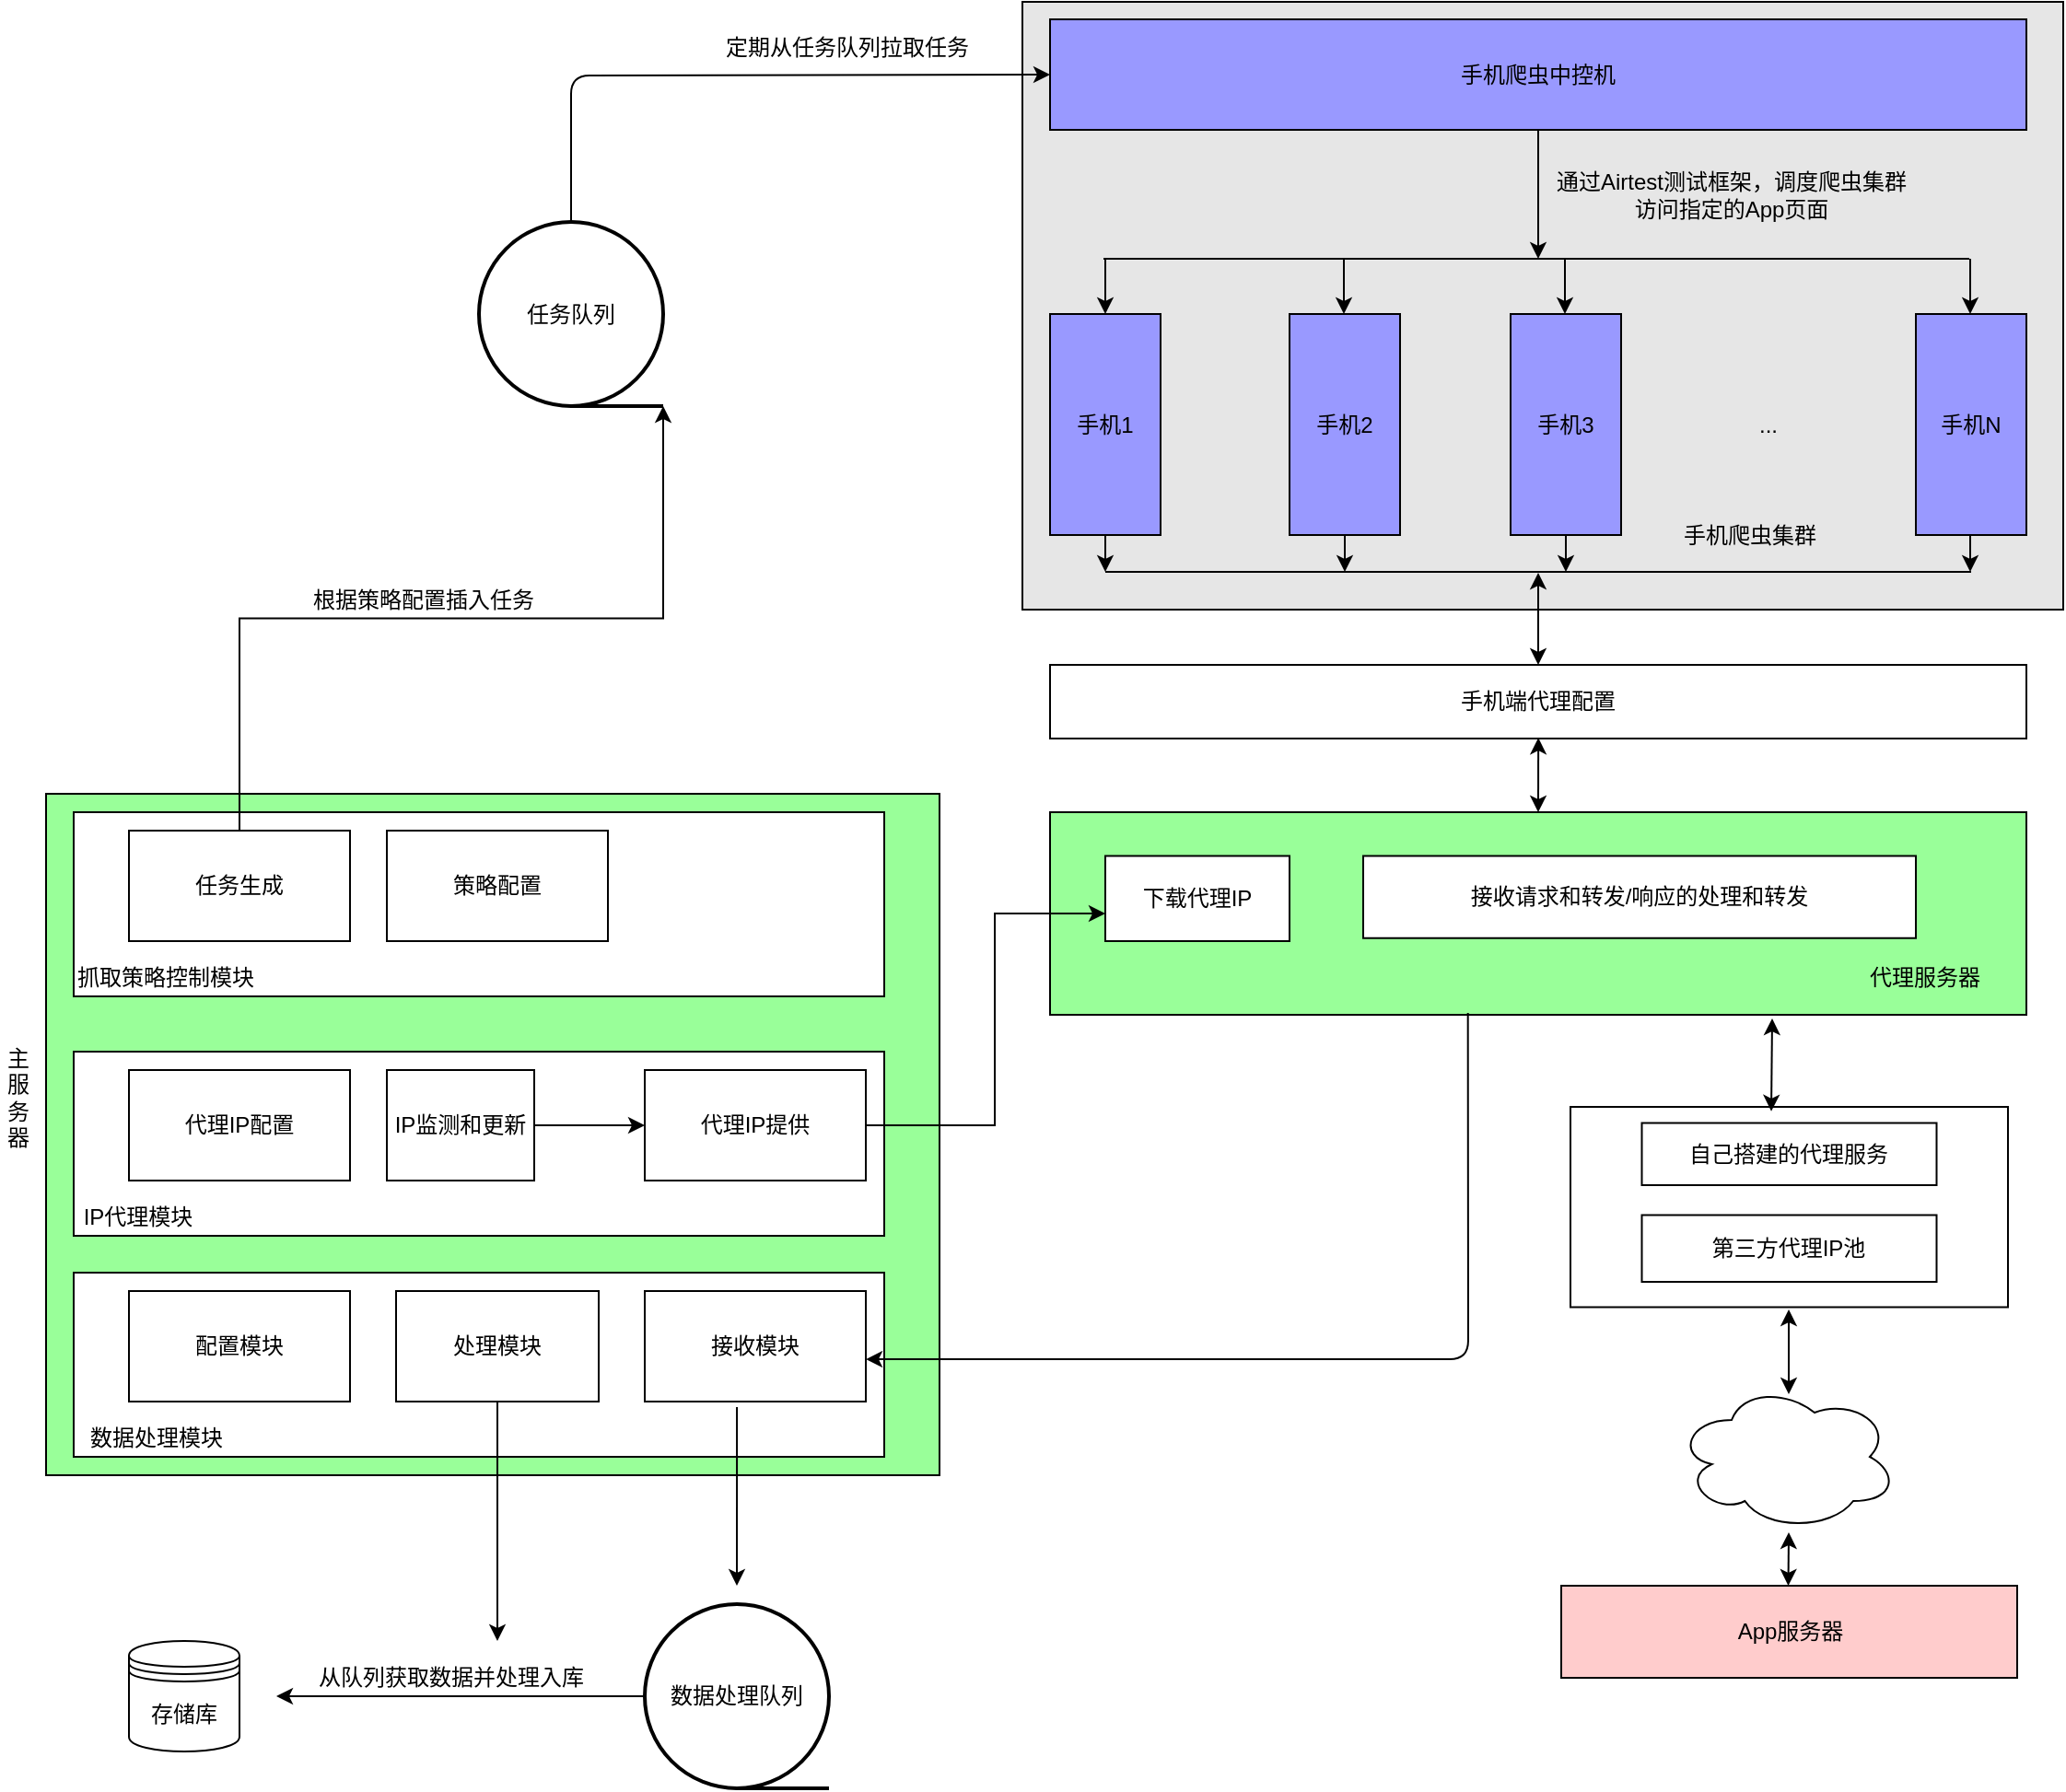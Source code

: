 <mxfile version="13.6.3" type="github">
  <diagram id="sB7zFL8JFn0QuQvQ9iL3" name="第 1 页">
    <mxGraphModel dx="1108" dy="482" grid="1" gridSize="10" guides="1" tooltips="1" connect="1" arrows="1" fold="1" page="1" pageScale="1" pageWidth="1169" pageHeight="1654" math="0" shadow="0">
      <root>
        <mxCell id="0" />
        <mxCell id="1" parent="0" />
        <mxCell id="WBYiJeZkuYEDSoGqKssV-112" value="" style="rounded=0;whiteSpace=wrap;html=1;fillColor=#E6E6E6;" vertex="1" parent="1">
          <mxGeometry x="585" y="30" width="565" height="330" as="geometry" />
        </mxCell>
        <mxCell id="WBYiJeZkuYEDSoGqKssV-60" value="" style="rounded=0;whiteSpace=wrap;html=1;fillColor=#99FF99;" vertex="1" parent="1">
          <mxGeometry x="600" y="470" width="530" height="110" as="geometry" />
        </mxCell>
        <mxCell id="WBYiJeZkuYEDSoGqKssV-66" value="" style="rounded=0;whiteSpace=wrap;html=1;" vertex="1" parent="1">
          <mxGeometry x="882.5" y="630" width="237.5" height="108.75" as="geometry" />
        </mxCell>
        <mxCell id="WBYiJeZkuYEDSoGqKssV-14" style="edgeStyle=orthogonalEdgeStyle;rounded=0;orthogonalLoop=1;jettySize=auto;html=1;exitX=0.5;exitY=1;exitDx=0;exitDy=0;" edge="1" parent="1" source="WBYiJeZkuYEDSoGqKssV-3">
          <mxGeometry relative="1" as="geometry">
            <mxPoint x="630" y="339.5" as="targetPoint" />
          </mxGeometry>
        </mxCell>
        <mxCell id="WBYiJeZkuYEDSoGqKssV-32" style="edgeStyle=orthogonalEdgeStyle;rounded=0;orthogonalLoop=1;jettySize=auto;html=1;exitX=0.5;exitY=0;exitDx=0;exitDy=0;entryX=0.5;entryY=0;entryDx=0;entryDy=0;" edge="1" parent="1" target="WBYiJeZkuYEDSoGqKssV-3">
          <mxGeometry relative="1" as="geometry">
            <mxPoint x="630" y="169.5" as="sourcePoint" />
          </mxGeometry>
        </mxCell>
        <mxCell id="WBYiJeZkuYEDSoGqKssV-3" value="手机1" style="rounded=0;whiteSpace=wrap;html=1;fillColor=#9999FF;" vertex="1" parent="1">
          <mxGeometry x="600" y="199.5" width="60" height="120" as="geometry" />
        </mxCell>
        <mxCell id="WBYiJeZkuYEDSoGqKssV-4" value="手机N" style="rounded=0;whiteSpace=wrap;html=1;fillColor=#9999FF;" vertex="1" parent="1">
          <mxGeometry x="1070" y="199.5" width="60" height="120" as="geometry" />
        </mxCell>
        <mxCell id="WBYiJeZkuYEDSoGqKssV-12" style="edgeStyle=orthogonalEdgeStyle;rounded=0;orthogonalLoop=1;jettySize=auto;html=1;exitX=0.5;exitY=1;exitDx=0;exitDy=0;" edge="1" parent="1" source="WBYiJeZkuYEDSoGqKssV-5">
          <mxGeometry relative="1" as="geometry">
            <mxPoint x="880" y="339.5" as="targetPoint" />
          </mxGeometry>
        </mxCell>
        <mxCell id="WBYiJeZkuYEDSoGqKssV-5" value="手机3" style="rounded=0;whiteSpace=wrap;html=1;fillColor=#9999FF;" vertex="1" parent="1">
          <mxGeometry x="850" y="199.5" width="60" height="120" as="geometry" />
        </mxCell>
        <mxCell id="WBYiJeZkuYEDSoGqKssV-11" style="edgeStyle=orthogonalEdgeStyle;rounded=0;orthogonalLoop=1;jettySize=auto;html=1;exitX=0.5;exitY=1;exitDx=0;exitDy=0;" edge="1" parent="1" source="WBYiJeZkuYEDSoGqKssV-6">
          <mxGeometry relative="1" as="geometry">
            <mxPoint x="760" y="339.5" as="targetPoint" />
          </mxGeometry>
        </mxCell>
        <mxCell id="WBYiJeZkuYEDSoGqKssV-6" value="手机2" style="rounded=0;whiteSpace=wrap;html=1;fillColor=#9999FF;" vertex="1" parent="1">
          <mxGeometry x="730" y="199.5" width="60" height="120" as="geometry" />
        </mxCell>
        <mxCell id="WBYiJeZkuYEDSoGqKssV-8" value="..." style="text;html=1;strokeColor=none;fillColor=none;align=center;verticalAlign=middle;whiteSpace=wrap;rounded=0;" vertex="1" parent="1">
          <mxGeometry x="970" y="249.5" width="40" height="20" as="geometry" />
        </mxCell>
        <mxCell id="WBYiJeZkuYEDSoGqKssV-24" style="edgeStyle=orthogonalEdgeStyle;rounded=0;orthogonalLoop=1;jettySize=auto;html=1;exitX=0.5;exitY=1;exitDx=0;exitDy=0;" edge="1" parent="1">
          <mxGeometry relative="1" as="geometry">
            <mxPoint x="1099.5" y="339.5" as="targetPoint" />
            <mxPoint x="1099.5" y="319.5" as="sourcePoint" />
          </mxGeometry>
        </mxCell>
        <mxCell id="WBYiJeZkuYEDSoGqKssV-28" value="" style="endArrow=none;html=1;" edge="1" parent="1">
          <mxGeometry width="50" height="50" relative="1" as="geometry">
            <mxPoint x="630" y="339.5" as="sourcePoint" />
            <mxPoint x="1100" y="339.5" as="targetPoint" />
          </mxGeometry>
        </mxCell>
        <mxCell id="WBYiJeZkuYEDSoGqKssV-29" value="" style="endArrow=none;html=1;" edge="1" parent="1">
          <mxGeometry width="50" height="50" relative="1" as="geometry">
            <mxPoint x="629" y="169.5" as="sourcePoint" />
            <mxPoint x="1099" y="169.5" as="targetPoint" />
          </mxGeometry>
        </mxCell>
        <mxCell id="WBYiJeZkuYEDSoGqKssV-33" style="edgeStyle=orthogonalEdgeStyle;rounded=0;orthogonalLoop=1;jettySize=auto;html=1;exitX=0.5;exitY=0;exitDx=0;exitDy=0;entryX=0.5;entryY=0;entryDx=0;entryDy=0;" edge="1" parent="1">
          <mxGeometry relative="1" as="geometry">
            <mxPoint x="759.5" y="199.5" as="targetPoint" />
            <mxPoint x="759.5" y="169.5" as="sourcePoint" />
          </mxGeometry>
        </mxCell>
        <mxCell id="WBYiJeZkuYEDSoGqKssV-34" style="edgeStyle=orthogonalEdgeStyle;rounded=0;orthogonalLoop=1;jettySize=auto;html=1;exitX=0.5;exitY=0;exitDx=0;exitDy=0;entryX=0.5;entryY=0;entryDx=0;entryDy=0;" edge="1" parent="1">
          <mxGeometry relative="1" as="geometry">
            <mxPoint x="879.5" y="199.5" as="targetPoint" />
            <mxPoint x="879.5" y="169.5" as="sourcePoint" />
          </mxGeometry>
        </mxCell>
        <mxCell id="WBYiJeZkuYEDSoGqKssV-35" style="edgeStyle=orthogonalEdgeStyle;rounded=0;orthogonalLoop=1;jettySize=auto;html=1;exitX=0.5;exitY=0;exitDx=0;exitDy=0;entryX=0.5;entryY=0;entryDx=0;entryDy=0;" edge="1" parent="1">
          <mxGeometry relative="1" as="geometry">
            <mxPoint x="1099.5" y="199.5" as="targetPoint" />
            <mxPoint x="1099.5" y="169.5" as="sourcePoint" />
          </mxGeometry>
        </mxCell>
        <mxCell id="WBYiJeZkuYEDSoGqKssV-36" value="手机爬虫集群" style="text;html=1;strokeColor=none;fillColor=none;align=center;verticalAlign=middle;whiteSpace=wrap;rounded=0;" vertex="1" parent="1">
          <mxGeometry x="940" y="309.5" width="80" height="20" as="geometry" />
        </mxCell>
        <mxCell id="WBYiJeZkuYEDSoGqKssV-38" style="edgeStyle=orthogonalEdgeStyle;rounded=0;orthogonalLoop=1;jettySize=auto;html=1;exitX=0.5;exitY=1;exitDx=0;exitDy=0;" edge="1" parent="1" source="WBYiJeZkuYEDSoGqKssV-37">
          <mxGeometry relative="1" as="geometry">
            <mxPoint x="865" y="169.5" as="targetPoint" />
          </mxGeometry>
        </mxCell>
        <mxCell id="WBYiJeZkuYEDSoGqKssV-37" value="手机爬虫中控机" style="rounded=0;whiteSpace=wrap;html=1;fillColor=#9999FF;" vertex="1" parent="1">
          <mxGeometry x="600" y="39.5" width="530" height="60" as="geometry" />
        </mxCell>
        <mxCell id="WBYiJeZkuYEDSoGqKssV-39" value="通过Airtest测试框架，调度爬虫集群访问指定的App页面" style="text;html=1;strokeColor=none;fillColor=none;align=center;verticalAlign=middle;whiteSpace=wrap;rounded=0;" vertex="1" parent="1">
          <mxGeometry x="870" y="129.5" width="200" height="10" as="geometry" />
        </mxCell>
        <mxCell id="WBYiJeZkuYEDSoGqKssV-40" value="任务队列" style="strokeWidth=2;html=1;shape=mxgraph.flowchart.sequential_data;whiteSpace=wrap;" vertex="1" parent="1">
          <mxGeometry x="290" y="149.5" width="100" height="100" as="geometry" />
        </mxCell>
        <mxCell id="WBYiJeZkuYEDSoGqKssV-41" value="" style="endArrow=classic;html=1;entryX=0;entryY=0.5;entryDx=0;entryDy=0;exitX=0.5;exitY=0;exitDx=0;exitDy=0;exitPerimeter=0;" edge="1" parent="1" source="WBYiJeZkuYEDSoGqKssV-40" target="WBYiJeZkuYEDSoGqKssV-37">
          <mxGeometry width="50" height="50" relative="1" as="geometry">
            <mxPoint x="160" y="140" as="sourcePoint" />
            <mxPoint x="200" y="60" as="targetPoint" />
            <Array as="points">
              <mxPoint x="340" y="70" />
            </Array>
          </mxGeometry>
        </mxCell>
        <mxCell id="WBYiJeZkuYEDSoGqKssV-42" value="" style="rounded=0;whiteSpace=wrap;html=1;fillColor=#99FF99;" vertex="1" parent="1">
          <mxGeometry x="55" y="460" width="485" height="370" as="geometry" />
        </mxCell>
        <mxCell id="WBYiJeZkuYEDSoGqKssV-43" value="" style="rounded=0;whiteSpace=wrap;html=1;" vertex="1" parent="1">
          <mxGeometry x="70" y="470" width="440" height="100" as="geometry" />
        </mxCell>
        <mxCell id="WBYiJeZkuYEDSoGqKssV-45" value="定期从任务队列拉取任务" style="text;html=1;strokeColor=none;fillColor=none;align=center;verticalAlign=middle;whiteSpace=wrap;rounded=0;" vertex="1" parent="1">
          <mxGeometry x="390" y="50" width="200" height="10" as="geometry" />
        </mxCell>
        <mxCell id="WBYiJeZkuYEDSoGqKssV-46" value="根据策略配置插入任务" style="text;html=1;strokeColor=none;fillColor=none;align=center;verticalAlign=middle;whiteSpace=wrap;rounded=0;" vertex="1" parent="1">
          <mxGeometry x="160" y="350" width="200" height="10" as="geometry" />
        </mxCell>
        <mxCell id="WBYiJeZkuYEDSoGqKssV-48" style="edgeStyle=orthogonalEdgeStyle;rounded=0;orthogonalLoop=1;jettySize=auto;html=1;exitX=0.5;exitY=0;exitDx=0;exitDy=0;entryX=1;entryY=1;entryDx=0;entryDy=0;entryPerimeter=0;" edge="1" parent="1" source="WBYiJeZkuYEDSoGqKssV-47" target="WBYiJeZkuYEDSoGqKssV-40">
          <mxGeometry relative="1" as="geometry" />
        </mxCell>
        <mxCell id="WBYiJeZkuYEDSoGqKssV-47" value="任务生成" style="rounded=0;whiteSpace=wrap;html=1;" vertex="1" parent="1">
          <mxGeometry x="100" y="480" width="120" height="60" as="geometry" />
        </mxCell>
        <mxCell id="WBYiJeZkuYEDSoGqKssV-49" value="策略配置" style="rounded=0;whiteSpace=wrap;html=1;" vertex="1" parent="1">
          <mxGeometry x="240" y="480" width="120" height="60" as="geometry" />
        </mxCell>
        <mxCell id="WBYiJeZkuYEDSoGqKssV-50" value="抓取策略控制模块" style="text;html=1;strokeColor=none;fillColor=none;align=center;verticalAlign=middle;whiteSpace=wrap;rounded=0;" vertex="1" parent="1">
          <mxGeometry x="55" y="550" width="130" height="20" as="geometry" />
        </mxCell>
        <mxCell id="WBYiJeZkuYEDSoGqKssV-51" value="主服务器" style="text;html=1;strokeColor=none;fillColor=none;align=center;verticalAlign=middle;whiteSpace=wrap;rounded=0;" vertex="1" parent="1">
          <mxGeometry x="30" y="520" width="20" height="210" as="geometry" />
        </mxCell>
        <mxCell id="WBYiJeZkuYEDSoGqKssV-53" value="" style="rounded=0;whiteSpace=wrap;html=1;" vertex="1" parent="1">
          <mxGeometry x="70" y="600" width="440" height="100" as="geometry" />
        </mxCell>
        <mxCell id="WBYiJeZkuYEDSoGqKssV-54" value="代理IP配置" style="rounded=0;whiteSpace=wrap;html=1;" vertex="1" parent="1">
          <mxGeometry x="100" y="610" width="120" height="60" as="geometry" />
        </mxCell>
        <mxCell id="WBYiJeZkuYEDSoGqKssV-68" value="" style="edgeStyle=orthogonalEdgeStyle;rounded=0;orthogonalLoop=1;jettySize=auto;html=1;" edge="1" parent="1" source="WBYiJeZkuYEDSoGqKssV-55" target="WBYiJeZkuYEDSoGqKssV-57">
          <mxGeometry relative="1" as="geometry" />
        </mxCell>
        <mxCell id="WBYiJeZkuYEDSoGqKssV-55" value="IP监测和更新" style="rounded=0;whiteSpace=wrap;html=1;" vertex="1" parent="1">
          <mxGeometry x="240" y="610" width="80" height="60" as="geometry" />
        </mxCell>
        <mxCell id="WBYiJeZkuYEDSoGqKssV-56" value="IP代理模块" style="text;html=1;strokeColor=none;fillColor=none;align=center;verticalAlign=middle;whiteSpace=wrap;rounded=0;" vertex="1" parent="1">
          <mxGeometry x="40" y="680" width="130" height="20" as="geometry" />
        </mxCell>
        <mxCell id="WBYiJeZkuYEDSoGqKssV-62" style="edgeStyle=orthogonalEdgeStyle;rounded=0;orthogonalLoop=1;jettySize=auto;html=1;exitX=1;exitY=0.5;exitDx=0;exitDy=0;" edge="1" parent="1" source="WBYiJeZkuYEDSoGqKssV-57" target="WBYiJeZkuYEDSoGqKssV-91">
          <mxGeometry relative="1" as="geometry">
            <mxPoint x="610" y="525" as="targetPoint" />
            <Array as="points">
              <mxPoint x="570" y="640" />
              <mxPoint x="570" y="525" />
            </Array>
          </mxGeometry>
        </mxCell>
        <mxCell id="WBYiJeZkuYEDSoGqKssV-57" value="代理IP提供" style="rounded=0;whiteSpace=wrap;html=1;" vertex="1" parent="1">
          <mxGeometry x="380" y="610" width="120" height="60" as="geometry" />
        </mxCell>
        <mxCell id="WBYiJeZkuYEDSoGqKssV-58" value="手机端代理配置" style="rounded=0;whiteSpace=wrap;html=1;" vertex="1" parent="1">
          <mxGeometry x="600" y="390" width="530" height="40" as="geometry" />
        </mxCell>
        <mxCell id="WBYiJeZkuYEDSoGqKssV-63" value="自己搭建的代理服务" style="rounded=0;whiteSpace=wrap;html=1;" vertex="1" parent="1">
          <mxGeometry x="921.25" y="638.75" width="160" height="33.75" as="geometry" />
        </mxCell>
        <mxCell id="WBYiJeZkuYEDSoGqKssV-64" value="第三方代理IP池" style="rounded=0;whiteSpace=wrap;html=1;" vertex="1" parent="1">
          <mxGeometry x="921.25" y="688.75" width="160" height="36.25" as="geometry" />
        </mxCell>
        <mxCell id="WBYiJeZkuYEDSoGqKssV-72" value="" style="endArrow=classic;startArrow=classic;html=1;exitX=0.459;exitY=0.022;exitDx=0;exitDy=0;exitPerimeter=0;" edge="1" parent="1" source="WBYiJeZkuYEDSoGqKssV-66">
          <mxGeometry width="50" height="50" relative="1" as="geometry">
            <mxPoint x="810" y="630" as="sourcePoint" />
            <mxPoint x="992" y="582" as="targetPoint" />
          </mxGeometry>
        </mxCell>
        <mxCell id="WBYiJeZkuYEDSoGqKssV-74" value="" style="endArrow=classic;startArrow=classic;html=1;" edge="1" parent="1">
          <mxGeometry width="50" height="50" relative="1" as="geometry">
            <mxPoint x="1001" y="786" as="sourcePoint" />
            <mxPoint x="1001" y="740" as="targetPoint" />
          </mxGeometry>
        </mxCell>
        <mxCell id="WBYiJeZkuYEDSoGqKssV-75" value="" style="endArrow=classic;startArrow=classic;html=1;" edge="1" parent="1">
          <mxGeometry width="50" height="50" relative="1" as="geometry">
            <mxPoint x="865" y="470" as="sourcePoint" />
            <mxPoint x="865.07" y="429.61" as="targetPoint" />
          </mxGeometry>
        </mxCell>
        <mxCell id="WBYiJeZkuYEDSoGqKssV-76" value="" style="endArrow=classic;startArrow=classic;html=1;exitX=0.5;exitY=0;exitDx=0;exitDy=0;" edge="1" parent="1" source="WBYiJeZkuYEDSoGqKssV-58">
          <mxGeometry width="50" height="50" relative="1" as="geometry">
            <mxPoint x="865" y="370" as="sourcePoint" />
            <mxPoint x="865" y="340" as="targetPoint" />
          </mxGeometry>
        </mxCell>
        <mxCell id="WBYiJeZkuYEDSoGqKssV-77" value="" style="rounded=0;whiteSpace=wrap;html=1;" vertex="1" parent="1">
          <mxGeometry x="70" y="720" width="440" height="100" as="geometry" />
        </mxCell>
        <mxCell id="WBYiJeZkuYEDSoGqKssV-78" value="配置模块" style="rounded=0;whiteSpace=wrap;html=1;" vertex="1" parent="1">
          <mxGeometry x="100" y="730" width="120" height="60" as="geometry" />
        </mxCell>
        <mxCell id="WBYiJeZkuYEDSoGqKssV-98" style="edgeStyle=orthogonalEdgeStyle;rounded=0;orthogonalLoop=1;jettySize=auto;html=1;exitX=0.5;exitY=1;exitDx=0;exitDy=0;" edge="1" parent="1" source="WBYiJeZkuYEDSoGqKssV-80">
          <mxGeometry relative="1" as="geometry">
            <mxPoint x="300" y="920" as="targetPoint" />
          </mxGeometry>
        </mxCell>
        <mxCell id="WBYiJeZkuYEDSoGqKssV-80" value="处理模块" style="rounded=0;whiteSpace=wrap;html=1;" vertex="1" parent="1">
          <mxGeometry x="245" y="730" width="110" height="60" as="geometry" />
        </mxCell>
        <mxCell id="WBYiJeZkuYEDSoGqKssV-81" value="数据处理模块" style="text;html=1;strokeColor=none;fillColor=none;align=center;verticalAlign=middle;whiteSpace=wrap;rounded=0;" vertex="1" parent="1">
          <mxGeometry x="50" y="800" width="130" height="20" as="geometry" />
        </mxCell>
        <mxCell id="WBYiJeZkuYEDSoGqKssV-82" value="接收模块" style="rounded=0;whiteSpace=wrap;html=1;" vertex="1" parent="1">
          <mxGeometry x="380" y="730" width="120" height="60" as="geometry" />
        </mxCell>
        <mxCell id="WBYiJeZkuYEDSoGqKssV-85" value="" style="endArrow=classic;html=1;exitX=0.428;exitY=0.991;exitDx=0;exitDy=0;exitPerimeter=0;entryX=1;entryY=0.617;entryDx=0;entryDy=0;entryPerimeter=0;" edge="1" parent="1" source="WBYiJeZkuYEDSoGqKssV-60" target="WBYiJeZkuYEDSoGqKssV-82">
          <mxGeometry width="50" height="50" relative="1" as="geometry">
            <mxPoint x="730" y="710" as="sourcePoint" />
            <mxPoint x="780" y="660" as="targetPoint" />
            <Array as="points">
              <mxPoint x="827" y="767" />
            </Array>
          </mxGeometry>
        </mxCell>
        <mxCell id="WBYiJeZkuYEDSoGqKssV-89" style="edgeStyle=orthogonalEdgeStyle;rounded=0;orthogonalLoop=1;jettySize=auto;html=1;exitX=0;exitY=0.5;exitDx=0;exitDy=0;exitPerimeter=0;" edge="1" parent="1" source="WBYiJeZkuYEDSoGqKssV-86">
          <mxGeometry relative="1" as="geometry">
            <mxPoint x="180" y="950" as="targetPoint" />
          </mxGeometry>
        </mxCell>
        <mxCell id="WBYiJeZkuYEDSoGqKssV-86" value="数据处理队列" style="strokeWidth=2;html=1;shape=mxgraph.flowchart.sequential_data;whiteSpace=wrap;" vertex="1" parent="1">
          <mxGeometry x="380" y="900" width="100" height="100" as="geometry" />
        </mxCell>
        <mxCell id="WBYiJeZkuYEDSoGqKssV-87" value="" style="endArrow=classic;html=1;exitX=0.417;exitY=1.05;exitDx=0;exitDy=0;exitPerimeter=0;" edge="1" parent="1" source="WBYiJeZkuYEDSoGqKssV-82">
          <mxGeometry width="50" height="50" relative="1" as="geometry">
            <mxPoint x="420" y="840" as="sourcePoint" />
            <mxPoint x="430" y="890" as="targetPoint" />
          </mxGeometry>
        </mxCell>
        <mxCell id="WBYiJeZkuYEDSoGqKssV-90" value="存储库" style="shape=datastore;whiteSpace=wrap;html=1;" vertex="1" parent="1">
          <mxGeometry x="100" y="920" width="60" height="60" as="geometry" />
        </mxCell>
        <mxCell id="WBYiJeZkuYEDSoGqKssV-91" value="下载代理IP" style="rounded=0;whiteSpace=wrap;html=1;" vertex="1" parent="1">
          <mxGeometry x="630" y="493.75" width="100" height="46.25" as="geometry" />
        </mxCell>
        <mxCell id="WBYiJeZkuYEDSoGqKssV-92" value="接收请求和转发/响应的处理和转发" style="rounded=0;whiteSpace=wrap;html=1;" vertex="1" parent="1">
          <mxGeometry x="770" y="493.75" width="300" height="44.62" as="geometry" />
        </mxCell>
        <mxCell id="WBYiJeZkuYEDSoGqKssV-93" value="代理服务器" style="text;html=1;strokeColor=none;fillColor=none;align=center;verticalAlign=middle;whiteSpace=wrap;rounded=0;" vertex="1" parent="1">
          <mxGeometry x="1030" y="550" width="90" height="20" as="geometry" />
        </mxCell>
        <mxCell id="WBYiJeZkuYEDSoGqKssV-99" value="从队列获取数据并处理入库" style="text;html=1;strokeColor=none;fillColor=none;align=center;verticalAlign=middle;whiteSpace=wrap;rounded=0;" vertex="1" parent="1">
          <mxGeometry x="200" y="930" width="150" height="20" as="geometry" />
        </mxCell>
        <mxCell id="WBYiJeZkuYEDSoGqKssV-104" value="App服务器" style="rounded=0;whiteSpace=wrap;html=1;fillColor=#FFCCCC;" vertex="1" parent="1">
          <mxGeometry x="877.5" y="890" width="247.5" height="50" as="geometry" />
        </mxCell>
        <mxCell id="WBYiJeZkuYEDSoGqKssV-105" value="" style="endArrow=classic;startArrow=classic;html=1;" edge="1" parent="1">
          <mxGeometry width="50" height="50" relative="1" as="geometry">
            <mxPoint x="1000.75" y="890" as="sourcePoint" />
            <mxPoint x="1001" y="861" as="targetPoint" />
          </mxGeometry>
        </mxCell>
        <mxCell id="WBYiJeZkuYEDSoGqKssV-106" value="" style="ellipse;shape=cloud;whiteSpace=wrap;html=1;" vertex="1" parent="1">
          <mxGeometry x="940" y="780" width="120" height="80" as="geometry" />
        </mxCell>
      </root>
    </mxGraphModel>
  </diagram>
</mxfile>
